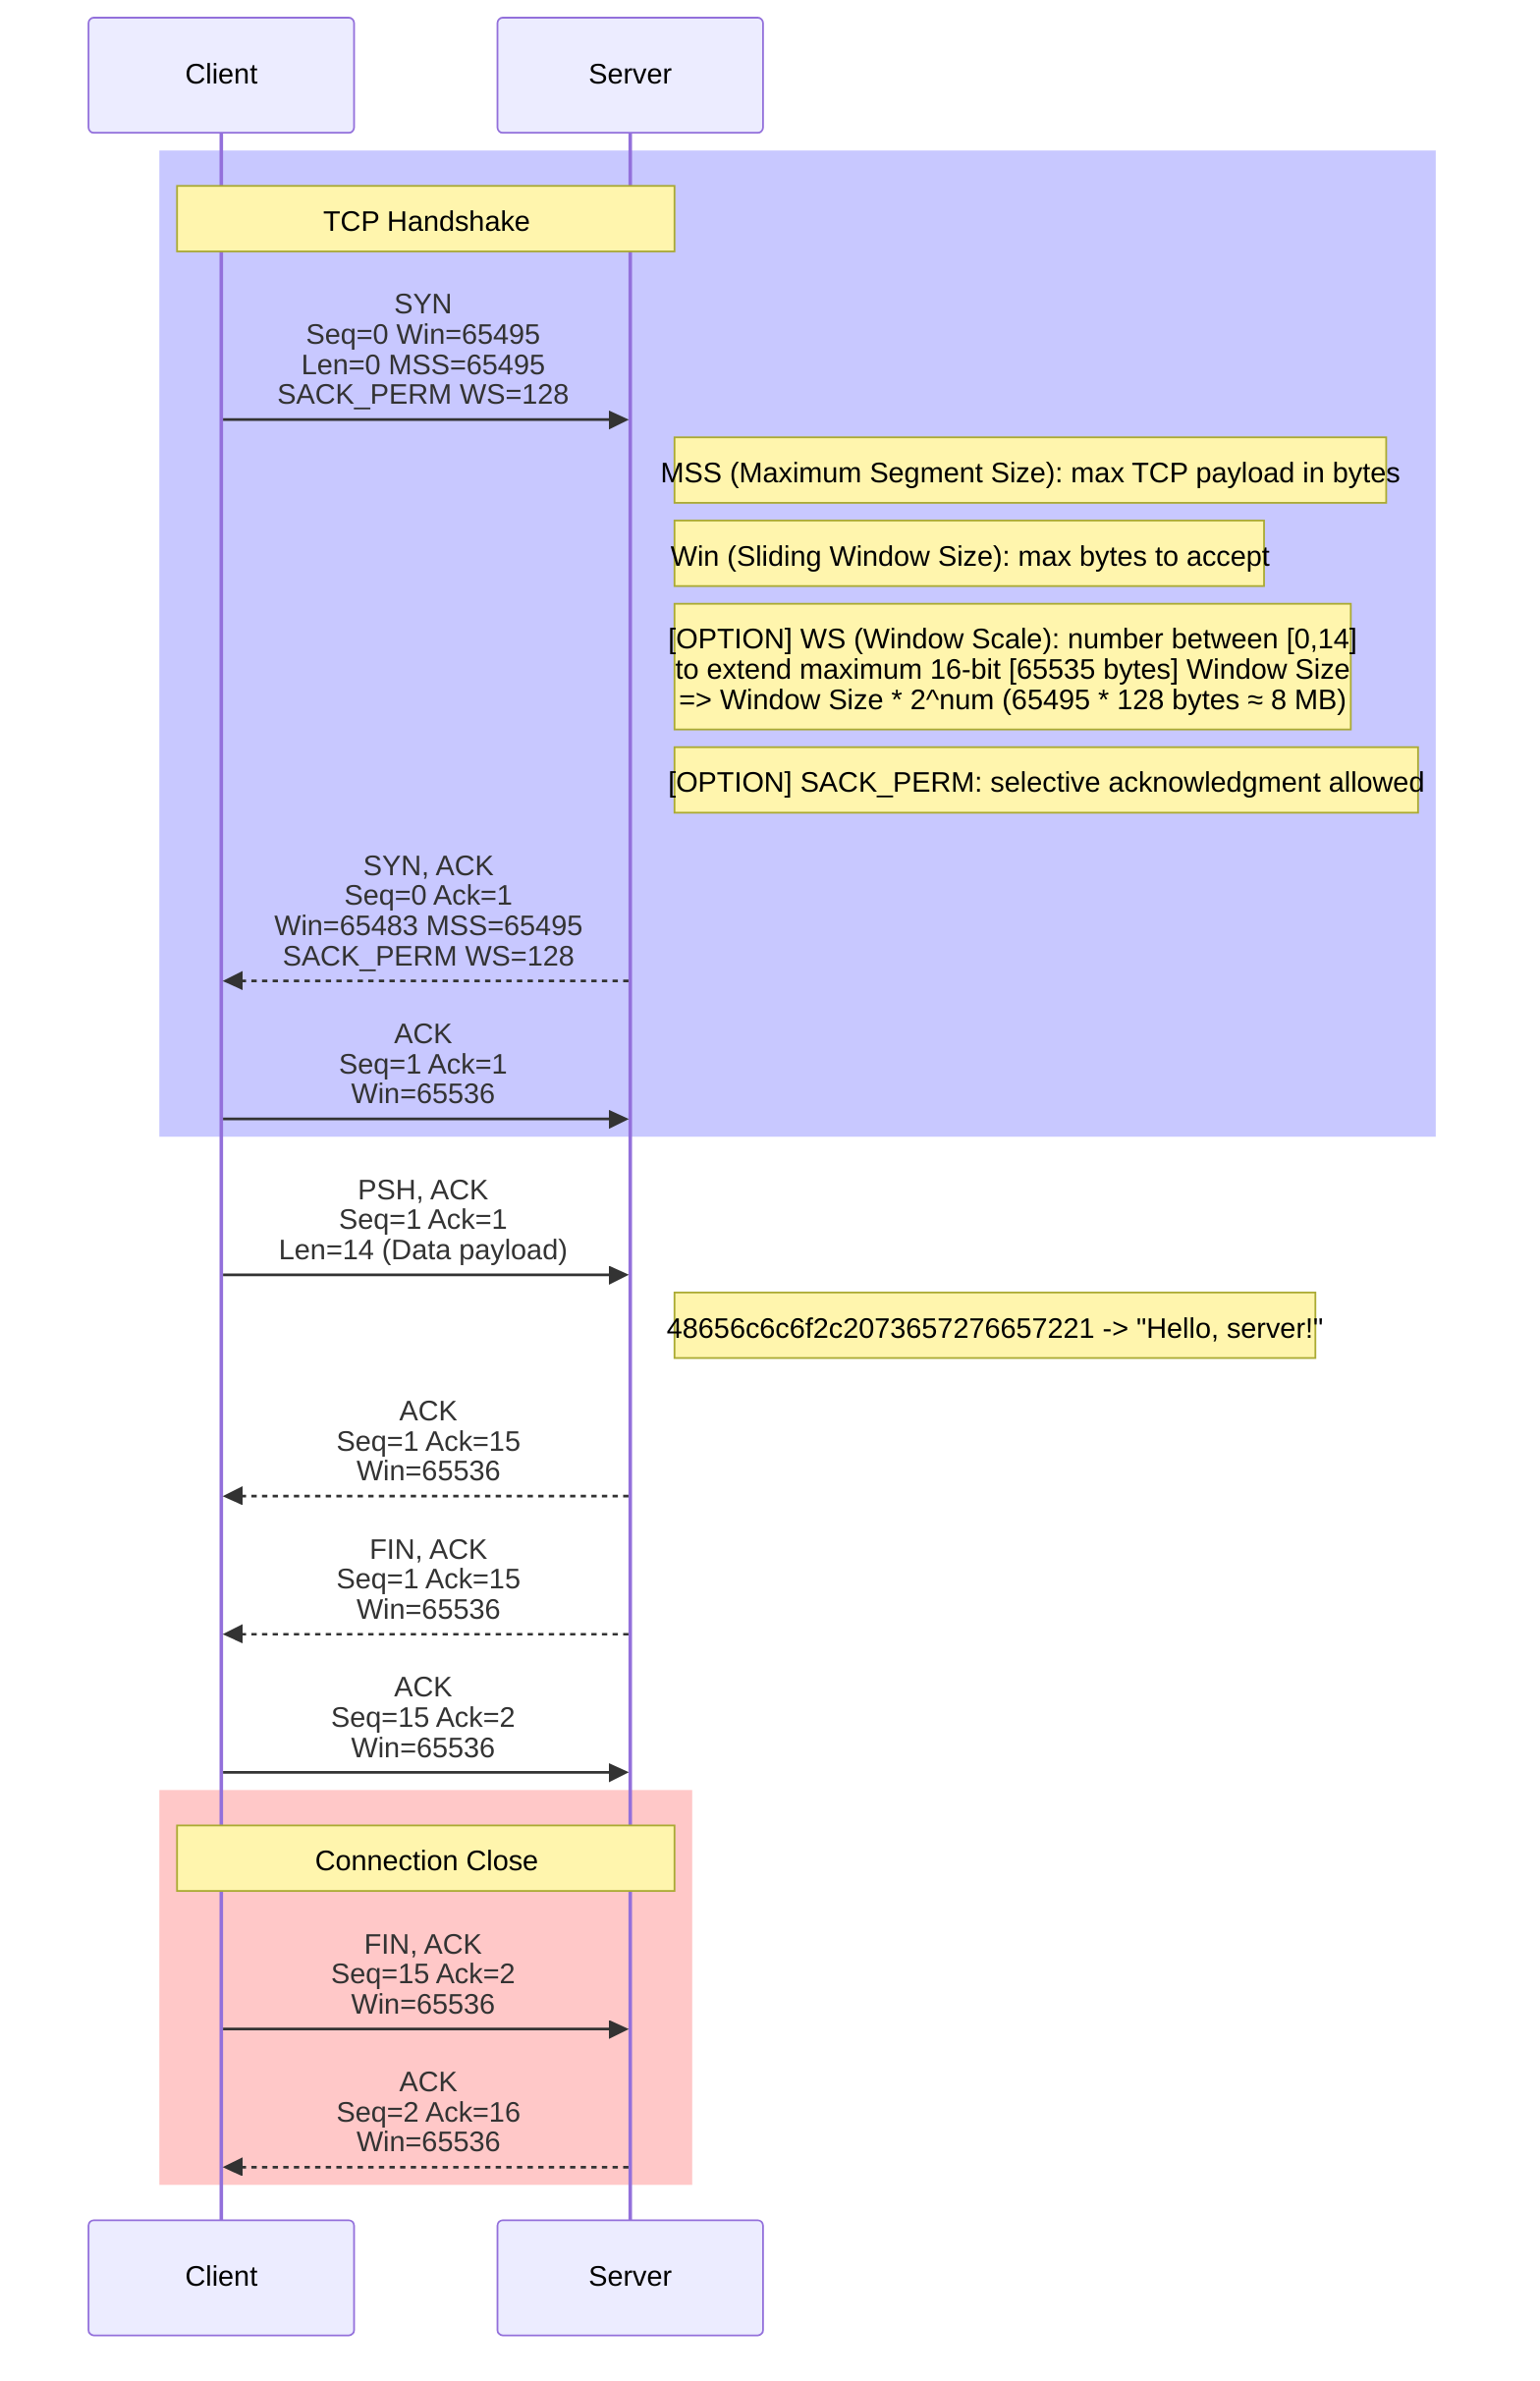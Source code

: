 sequenceDiagram
    participant Client
    participant Server

    rect rgb(200, 200, 255)
        note over Client, Server: TCP Handshake
        Client->>Server: SYN<br>Seq=0 Win=65495<br>Len=0 MSS=65495<br>SACK_PERM WS=128

        note right of Server: MSS (Maximum Segment Size): max TCP payload in bytes
        note right of Server: Win (Sliding Window Size): max bytes to accept
        note right of Server: [OPTION] WS (Window Scale): number between [0,14]<br>to extend maximum 16-bit [65535 bytes] Window Size<br>=> Window Size * 2^num (65495 * 128 bytes ≈ 8 MB)
        note right of Server: [OPTION] SACK_PERM: selective acknowledgment allowed

        Server-->>Client: SYN, ACK<br>Seq=0 Ack=1<br>Win=65483 MSS=65495<br>SACK_PERM WS=128
        Client->>Server: ACK<br>Seq=1 Ack=1<br>Win=65536
    end

    Client->>Server: PSH, ACK<br>Seq=1 Ack=1<br>Len=14 (Data payload)
    note right of Server: 48656c6c6f2c2073657276657221 -> "Hello, server!"
    Server-->>Client: ACK<br>Seq=1 Ack=15<br>Win=65536
    Server-->>Client: FIN, ACK<br>Seq=1 Ack=15<br>Win=65536
    Client->>Server: ACK<br>Seq=15 Ack=2<br>Win=65536

    rect rgb(255, 200, 200)
        note over Client, Server: Connection Close
        Client->>Server: FIN, ACK<br>Seq=15 Ack=2<br>Win=65536
        Server-->>Client: ACK<br>Seq=2 Ack=16<br>Win=65536
    end